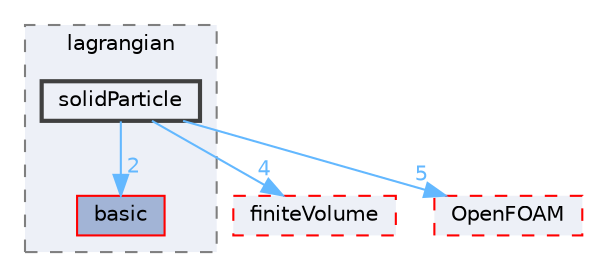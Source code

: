 digraph "src/lagrangian/solidParticle"
{
 // LATEX_PDF_SIZE
  bgcolor="transparent";
  edge [fontname=Helvetica,fontsize=10,labelfontname=Helvetica,labelfontsize=10];
  node [fontname=Helvetica,fontsize=10,shape=box,height=0.2,width=0.4];
  compound=true
  subgraph clusterdir_f8c25efc4b6f6a8502a42d5af7554d23 {
    graph [ bgcolor="#edf0f7", pencolor="grey50", label="lagrangian", fontname=Helvetica,fontsize=10 style="filled,dashed", URL="dir_f8c25efc4b6f6a8502a42d5af7554d23.html",tooltip=""]
  dir_584e0ab0901b4327f36f4285cac7f2f8 [label="basic", fillcolor="#a2b4d6", color="red", style="filled", URL="dir_584e0ab0901b4327f36f4285cac7f2f8.html",tooltip=""];
  dir_a226e98d2dd849a9ee234702e69d4c73 [label="solidParticle", fillcolor="#edf0f7", color="grey25", style="filled,bold", URL="dir_a226e98d2dd849a9ee234702e69d4c73.html",tooltip=""];
  }
  dir_9bd15774b555cf7259a6fa18f99fe99b [label="finiteVolume", fillcolor="#edf0f7", color="red", style="filled,dashed", URL="dir_9bd15774b555cf7259a6fa18f99fe99b.html",tooltip=""];
  dir_c5473ff19b20e6ec4dfe5c310b3778a8 [label="OpenFOAM", fillcolor="#edf0f7", color="red", style="filled,dashed", URL="dir_c5473ff19b20e6ec4dfe5c310b3778a8.html",tooltip=""];
  dir_a226e98d2dd849a9ee234702e69d4c73->dir_584e0ab0901b4327f36f4285cac7f2f8 [headlabel="2", labeldistance=1.5 headhref="dir_003637_000211.html" href="dir_003637_000211.html" color="steelblue1" fontcolor="steelblue1"];
  dir_a226e98d2dd849a9ee234702e69d4c73->dir_9bd15774b555cf7259a6fa18f99fe99b [headlabel="4", labeldistance=1.5 headhref="dir_003637_001387.html" href="dir_003637_001387.html" color="steelblue1" fontcolor="steelblue1"];
  dir_a226e98d2dd849a9ee234702e69d4c73->dir_c5473ff19b20e6ec4dfe5c310b3778a8 [headlabel="5", labeldistance=1.5 headhref="dir_003637_002695.html" href="dir_003637_002695.html" color="steelblue1" fontcolor="steelblue1"];
}
